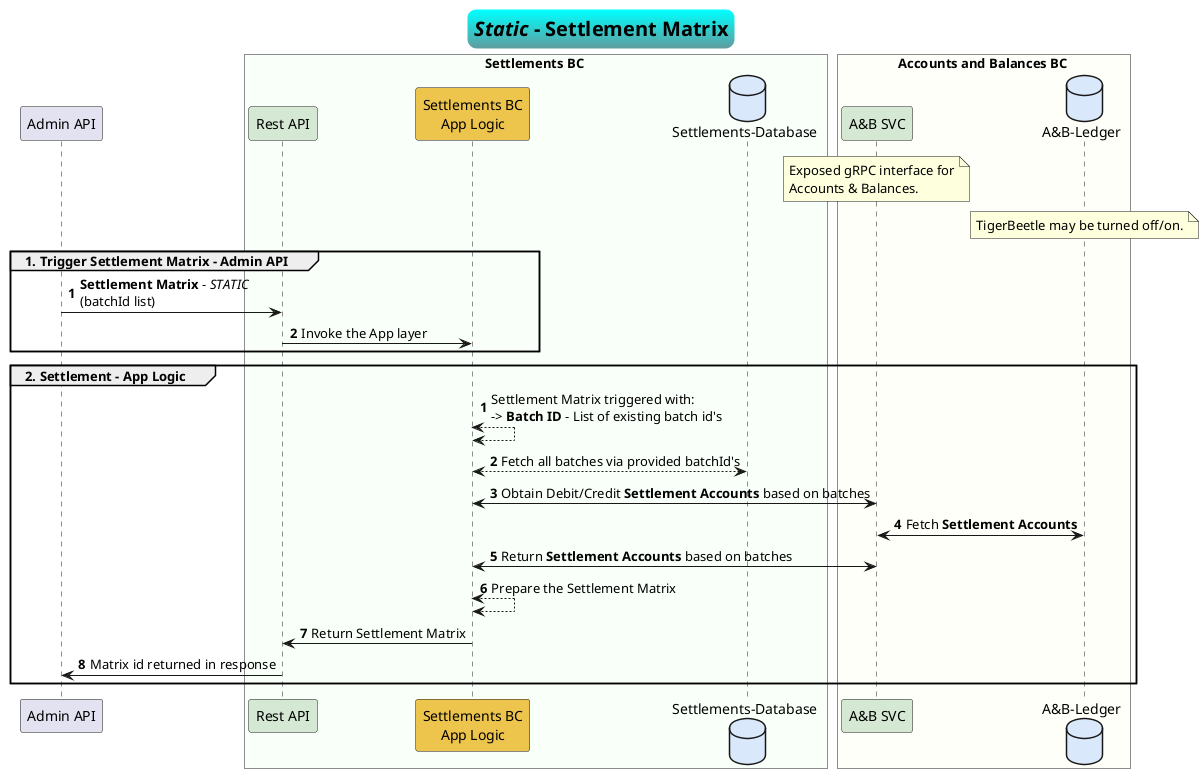 @startuml

skinparam TitleFontSize 20
skinparam titleBorderRoundCorner 15
skinparam titleBorderThickness 2
skinparam titleBorderColor Aqua-CadetBlue
skinparam titleBackgroundColor Aqua-CadetBlue
title //Static// - Settlement Matrix

participant "Admin API" as ext_transfers_bc

box Settlements BC #F9FFF9
	participant "Rest API" as sbc_rest #D5E8D4
	participant "Settlements BC\nApp Logic" as sbc_app_logic #EDC54D
	database "Settlements-Database" as sbc_db #DAE8FC
end box

box Accounts and Balances BC #FFFFF9
    participant "A&B SVC" as abbc_grpc #D5E8D4
    database "A&B-Ledger" as abbc_tigerbeetle #DAE8FC
    note over abbc_grpc
        Exposed gRPC interface for
        Accounts & Balances.
    end note
    note over abbc_tigerbeetle
        TigerBeetle may be turned off/on.
    end note
end box

group 1. Trigger Settlement Matrix - Admin API
autonumber
    ext_transfers_bc -> sbc_rest : **Settlement Matrix** - //STATIC//\n(batchId list)
    sbc_rest -> sbc_app_logic : Invoke the App layer
end

group 2. Settlement - App Logic
autonumber
    sbc_app_logic <--> sbc_app_logic: Settlement Matrix triggered with:\n-> **Batch ID** - List of existing batch id's
    sbc_app_logic <--> sbc_db : Fetch all batches via provided batchId's

    sbc_app_logic <-> abbc_grpc : Obtain Debit/Credit **Settlement Accounts** based on batches
    abbc_grpc <-> abbc_tigerbeetle: Fetch **Settlement Accounts**
    abbc_grpc <-> sbc_app_logic : Return **Settlement Accounts** based on batches
    sbc_app_logic <--> sbc_app_logic : Prepare the Settlement Matrix
    sbc_app_logic -> sbc_rest : Return Settlement Matrix
    sbc_rest -> ext_transfers_bc : Matrix id returned in response
end

@enduml
